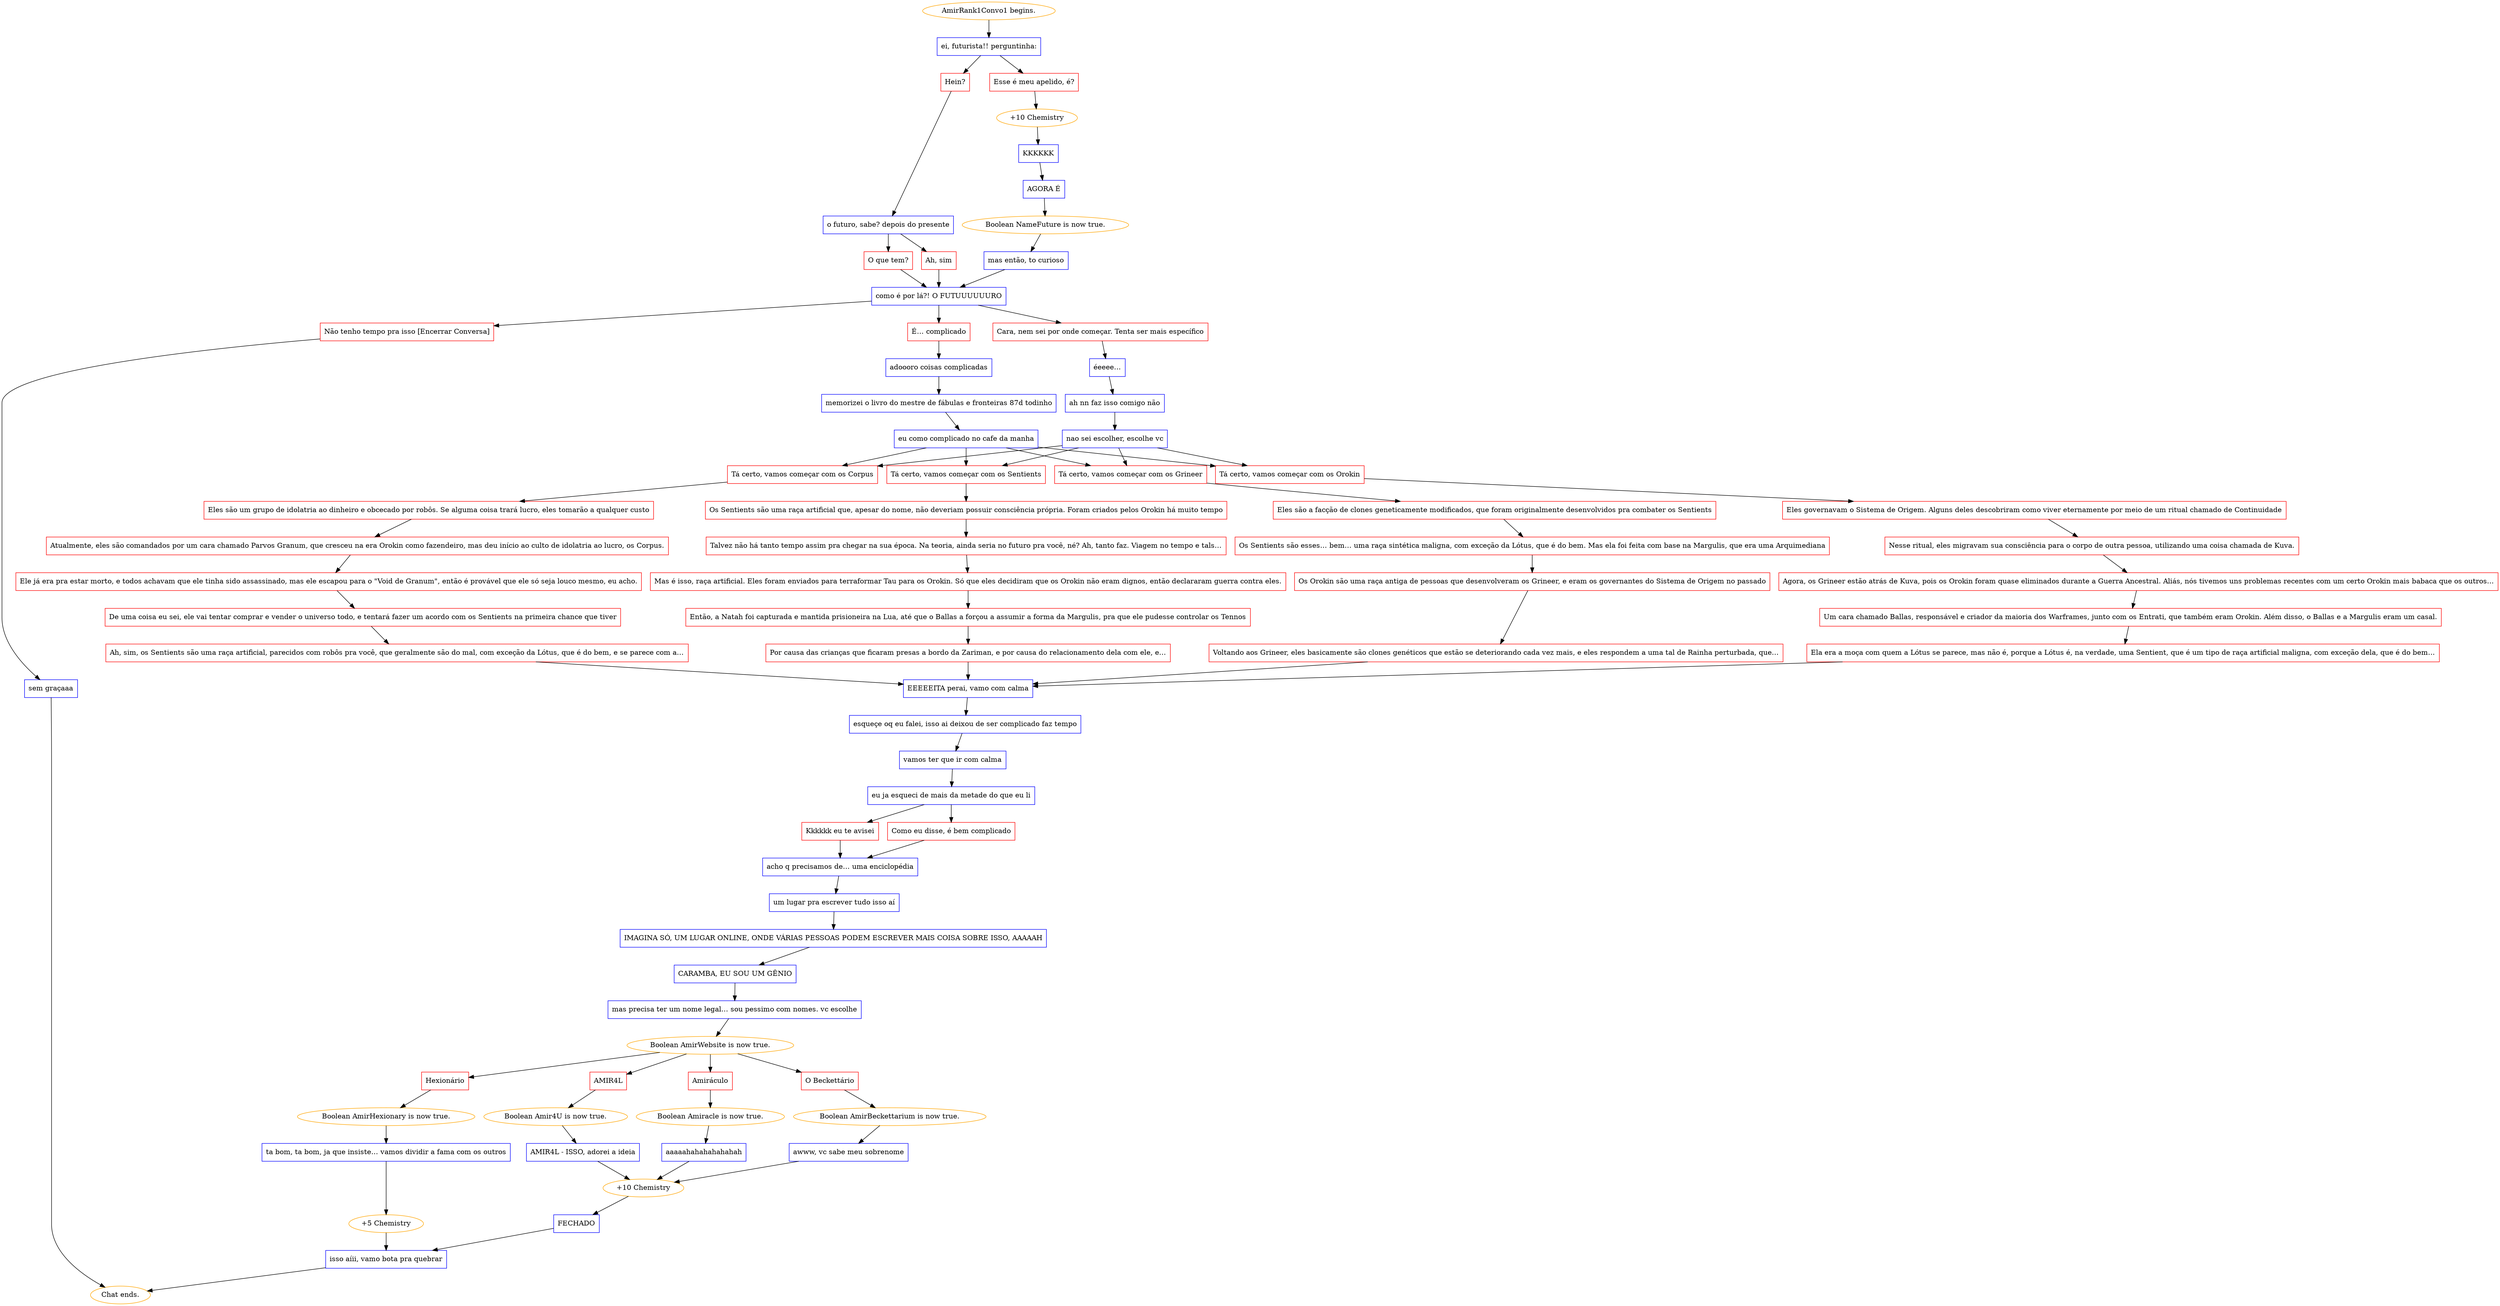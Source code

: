 digraph {
	"AmirRank1Convo1 begins." [color=orange];
		"AmirRank1Convo1 begins." -> j4258724586;
	j4258724586 [label="ei, futurista!! perguntinha:",shape=box,color=blue];
		j4258724586 -> j1634172120;
		j4258724586 -> j4001488680;
	j1634172120 [label="Hein?",shape=box,color=red];
		j1634172120 -> j3215564646;
	j4001488680 [label="Esse é meu apelido, é?",shape=box,color=red];
		j4001488680 -> j301283304;
	j3215564646 [label="o futuro, sabe? depois do presente",shape=box,color=blue];
		j3215564646 -> j1814468125;
		j3215564646 -> j3085719174;
	j301283304 [label="+10 Chemistry",color=orange];
		j301283304 -> j121916265;
	j1814468125 [label="Ah, sim",shape=box,color=red];
		j1814468125 -> j1355191027;
	j3085719174 [label="O que tem?",shape=box,color=red];
		j3085719174 -> j1355191027;
	j121916265 [label="KKKKKK",shape=box,color=blue];
		j121916265 -> j1347884308;
	j1355191027 [label="como é por lá?! O FUTUUUUUURO",shape=box,color=blue];
		j1355191027 -> j2166262720;
		j1355191027 -> j3039779638;
		j1355191027 -> j437737002;
	j1347884308 [label="AGORA É",shape=box,color=blue];
		j1347884308 -> j3772977134;
	j2166262720 [label="Cara, nem sei por onde começar. Tenta ser mais específico",shape=box,color=red];
		j2166262720 -> j3774558149;
	j3039779638 [label="É… complicado",shape=box,color=red];
		j3039779638 -> j1113505885;
	j437737002 [label="Não tenho tempo pra isso [Encerrar Conversa]",shape=box,color=red];
		j437737002 -> j3225809682;
	j3772977134 [label="Boolean NameFuture is now true.",color=orange];
		j3772977134 -> j88867374;
	j3774558149 [label="éeeee…",shape=box,color=blue];
		j3774558149 -> j3766420559;
	j1113505885 [label="adoooro coisas complicadas",shape=box,color=blue];
		j1113505885 -> j3744284215;
	j3225809682 [label="sem graçaaa",shape=box,color=blue];
		j3225809682 -> "Chat ends.";
	j88867374 [label="mas então, to curioso",shape=box,color=blue];
		j88867374 -> j1355191027;
	j3766420559 [label="ah nn faz isso comigo não",shape=box,color=blue];
		j3766420559 -> j3748661528;
	j3744284215 [label="memorizei o livro do mestre de fábulas e fronteiras 87d todinho",shape=box,color=blue];
		j3744284215 -> j1301137762;
	"Chat ends." [color=orange];
	j3748661528 [label="nao sei escolher, escolhe vc",shape=box,color=blue];
		j3748661528 -> j748583824;
		j3748661528 -> j4194526209;
		j3748661528 -> j4134341457;
		j3748661528 -> j757476025;
	j1301137762 [label="eu como complicado no cafe da manha",shape=box,color=blue];
		j1301137762 -> j748583824;
		j1301137762 -> j4194526209;
		j1301137762 -> j4134341457;
		j1301137762 -> j757476025;
	j748583824 [label="Tá certo, vamos começar com os Orokin",shape=box,color=red];
		j748583824 -> j3260663401;
	j4194526209 [label="Tá certo, vamos começar com os Corpus",shape=box,color=red];
		j4194526209 -> j2741376428;
	j4134341457 [label="Tá certo, vamos começar com os Grineer",shape=box,color=red];
		j4134341457 -> j2527038137;
	j757476025 [label="Tá certo, vamos começar com os Sentients",shape=box,color=red];
		j757476025 -> j2248693639;
	j3260663401 [label="Eles governavam o Sistema de Origem. Alguns deles descobriram como viver eternamente por meio de um ritual chamado de Continuidade",shape=box,color=red];
		j3260663401 -> j893974194;
	j2741376428 [label="Eles são um grupo de idolatria ao dinheiro e obcecado por robôs. Se alguma coisa trará lucro, eles tomarão a qualquer custo",shape=box,color=red];
		j2741376428 -> j1449953561;
	j2527038137 [label="Eles são a facção de clones geneticamente modificados, que foram originalmente desenvolvidos pra combater os Sentients",shape=box,color=red];
		j2527038137 -> j2548271935;
	j2248693639 [label="Os Sentients são uma raça artificial que, apesar do nome, não deveriam possuir consciência própria. Foram criados pelos Orokin há muito tempo",shape=box,color=red];
		j2248693639 -> j2751502717;
	j893974194 [label="Nesse ritual, eles migravam sua consciência para o corpo de outra pessoa, utilizando uma coisa chamada de Kuva.",shape=box,color=red];
		j893974194 -> j986567113;
	j1449953561 [label="Atualmente, eles são comandados por um cara chamado Parvos Granum, que cresceu na era Orokin como fazendeiro, mas deu início ao culto de idolatria ao lucro, os Corpus.",shape=box,color=red];
		j1449953561 -> j1494321377;
	j2548271935 [label="Os Sentients são esses… bem… uma raça sintética maligna, com exceção da Lótus, que é do bem. Mas ela foi feita com base na Margulis, que era uma Arquimediana",shape=box,color=red];
		j2548271935 -> j2224474882;
	j2751502717 [label="Talvez não há tanto tempo assim pra chegar na sua época. Na teoria, ainda seria no futuro pra você, né? Ah, tanto faz. Viagem no tempo e tals…",shape=box,color=red];
		j2751502717 -> j3706679239;
	j986567113 [label="Agora, os Grineer estão atrás de Kuva, pois os Orokin foram quase eliminados durante a Guerra Ancestral. Aliás, nós tivemos uns problemas recentes com um certo Orokin mais babaca que os outros…",shape=box,color=red];
		j986567113 -> j1871095478;
	j1494321377 [label="Ele já era pra estar morto, e todos achavam que ele tinha sido assassinado, mas ele escapou para o \"Void de Granum\", então é provável que ele só seja louco mesmo, eu acho.",shape=box,color=red];
		j1494321377 -> j3273547402;
	j2224474882 [label="Os Orokin são uma raça antiga de pessoas que desenvolveram os Grineer, e eram os governantes do Sistema de Origem no passado",shape=box,color=red];
		j2224474882 -> j629459594;
	j3706679239 [label="Mas é isso, raça artificial. Eles foram enviados para terraformar Tau para os Orokin. Só que eles decidiram que os Orokin não eram dignos, então declararam guerra contra eles.",shape=box,color=red];
		j3706679239 -> j622753599;
	j1871095478 [label="Um cara chamado Ballas, responsável e criador da maioria dos Warframes, junto com os Entrati, que também eram Orokin. Além disso, o Ballas e a Margulis eram um casal.",shape=box,color=red];
		j1871095478 -> j763314229;
	j3273547402 [label="De uma coisa eu sei, ele vai tentar comprar e vender o universo todo, e tentará fazer um acordo com os Sentients na primeira chance que tiver",shape=box,color=red];
		j3273547402 -> j2546662060;
	j629459594 [label="Voltando aos Grineer, eles basicamente são clones genéticos que estão se deteriorando cada vez mais, e eles respondem a uma tal de Rainha perturbada, que…",shape=box,color=red];
		j629459594 -> j707249693;
	j622753599 [label="Então, a Natah foi capturada e mantida prisioneira na Lua, até que o Ballas a forçou a assumir a forma da Margulis, pra que ele pudesse controlar os Tennos",shape=box,color=red];
		j622753599 -> j3789835256;
	j763314229 [label="Ela era a moça com quem a Lótus se parece, mas não é, porque a Lótus é, na verdade, uma Sentient, que é um tipo de raça artificial maligna, com exceção dela, que é do bem…",shape=box,color=red];
		j763314229 -> j707249693;
	j2546662060 [label="Ah, sim, os Sentients são uma raça artificial, parecidos com robôs pra você, que geralmente são do mal, com exceção da Lótus, que é do bem, e se parece com a…",shape=box,color=red];
		j2546662060 -> j707249693;
	j707249693 [label="EEEEEITA perai, vamo com calma",shape=box,color=blue];
		j707249693 -> j539129000;
	j3789835256 [label="Por causa das crianças que ficaram presas a bordo da Zariman, e por causa do relacionamento dela com ele, e…",shape=box,color=red];
		j3789835256 -> j707249693;
	j539129000 [label="esqueçe oq eu falei, isso ai deixou de ser complicado faz tempo",shape=box,color=blue];
		j539129000 -> j3403733899;
	j3403733899 [label="vamos ter que ir com calma",shape=box,color=blue];
		j3403733899 -> j2945085902;
	j2945085902 [label="eu ja esqueci de mais da metade do que eu li",shape=box,color=blue];
		j2945085902 -> j3829196917;
		j2945085902 -> j2830677666;
	j3829196917 [label="Kkkkkk eu te avisei",shape=box,color=red];
		j3829196917 -> j2969645728;
	j2830677666 [label="Como eu disse, é bem complicado",shape=box,color=red];
		j2830677666 -> j2969645728;
	j2969645728 [label="acho q precisamos de… uma enciclopédia",shape=box,color=blue];
		j2969645728 -> j2180979085;
	j2180979085 [label="um lugar pra escrever tudo isso aí",shape=box,color=blue];
		j2180979085 -> j1979516950;
	j1979516950 [label="IMAGINA SÓ, UM LUGAR ONLINE, ONDE VÁRIAS PESSOAS PODEM ESCREVER MAIS COISA SOBRE ISSO, AAAAAH",shape=box,color=blue];
		j1979516950 -> j4146005829;
	j4146005829 [label="CARAMBA, EU SOU UM GÊNIO",shape=box,color=blue];
		j4146005829 -> j3323970704;
	j3323970704 [label="mas precisa ter um nome legal… sou pessimo com nomes. vc escolhe",shape=box,color=blue];
		j3323970704 -> j3190503031;
	j3190503031 [label="Boolean AmirWebsite is now true.",color=orange];
		j3190503031 -> j1448160717;
		j3190503031 -> j3591776782;
		j3190503031 -> j318206172;
		j3190503031 -> j2093362230;
	j1448160717 [label="Hexionário",shape=box,color=red];
		j1448160717 -> j1909946070;
	j3591776782 [label="AMIR4L",shape=box,color=red];
		j3591776782 -> j2838136202;
	j318206172 [label="Amiráculo",shape=box,color=red];
		j318206172 -> j2345916373;
	j2093362230 [label="O Beckettário",shape=box,color=red];
		j2093362230 -> j2556003538;
	j1909946070 [label="Boolean AmirHexionary is now true.",color=orange];
		j1909946070 -> j2473578127;
	j2838136202 [label="Boolean Amir4U is now true.",color=orange];
		j2838136202 -> j647529008;
	j2345916373 [label="Boolean Amiracle is now true.",color=orange];
		j2345916373 -> j1821834594;
	j2556003538 [label="Boolean AmirBeckettarium is now true.",color=orange];
		j2556003538 -> j3348182351;
	j2473578127 [label="ta bom, ta bom, ja que insiste… vamos dividir a fama com os outros",shape=box,color=blue];
		j2473578127 -> j128797355;
	j647529008 [label="AMIR4L - ISSO, adorei a ideia",shape=box,color=blue];
		j647529008 -> j347583344;
	j1821834594 [label="aaaaahahahahahahah",shape=box,color=blue];
		j1821834594 -> j347583344;
	j3348182351 [label="awww, vc sabe meu sobrenome",shape=box,color=blue];
		j3348182351 -> j347583344;
	j128797355 [label="+5 Chemistry",color=orange];
		j128797355 -> j3664959240;
	j347583344 [label="+10 Chemistry",color=orange];
		j347583344 -> j379861061;
	j3664959240 [label="isso aíii, vamo bota pra quebrar",shape=box,color=blue];
		j3664959240 -> "Chat ends.";
	j379861061 [label="FECHADO",shape=box,color=blue];
		j379861061 -> j3664959240;
}